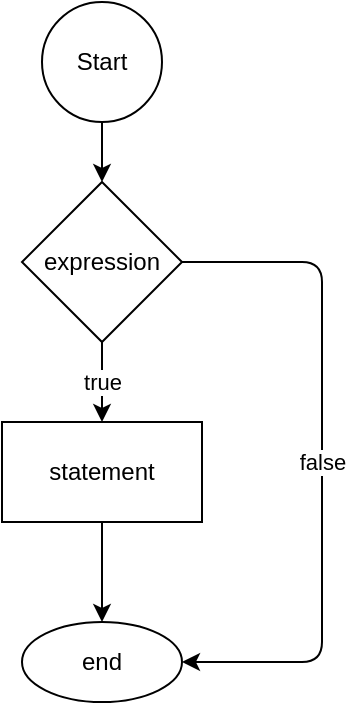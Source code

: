 <mxfile>
    <diagram id="6DKtO-sj3KLWgUuPWkP0" name="Page-1">
        <mxGraphModel dx="464" dy="530" grid="1" gridSize="10" guides="1" tooltips="1" connect="1" arrows="1" fold="1" page="1" pageScale="1" pageWidth="850" pageHeight="1100" math="0" shadow="0">
            <root>
                <mxCell id="0"/>
                <mxCell id="1" parent="0"/>
                <mxCell id="4" style="edgeStyle=none;html=1;exitX=0.5;exitY=1;exitDx=0;exitDy=0;entryX=0.5;entryY=0;entryDx=0;entryDy=0;" edge="1" parent="1" source="2" target="3">
                    <mxGeometry relative="1" as="geometry"/>
                </mxCell>
                <mxCell id="2" value="Start" style="ellipse;whiteSpace=wrap;html=1;aspect=fixed;" vertex="1" parent="1">
                    <mxGeometry x="60" y="20" width="60" height="60" as="geometry"/>
                </mxCell>
                <mxCell id="6" value="true" style="edgeStyle=none;html=1;exitX=0.5;exitY=1;exitDx=0;exitDy=0;entryX=0.5;entryY=0;entryDx=0;entryDy=0;" edge="1" parent="1" source="3" target="5">
                    <mxGeometry relative="1" as="geometry"/>
                </mxCell>
                <mxCell id="10" value="false" style="edgeStyle=none;html=1;entryX=1;entryY=0.5;entryDx=0;entryDy=0;" edge="1" parent="1" source="3" target="7">
                    <mxGeometry relative="1" as="geometry">
                        <Array as="points">
                            <mxPoint x="200" y="150"/>
                            <mxPoint x="200" y="350"/>
                        </Array>
                    </mxGeometry>
                </mxCell>
                <mxCell id="3" value="expression" style="rhombus;whiteSpace=wrap;html=1;" vertex="1" parent="1">
                    <mxGeometry x="50" y="110" width="80" height="80" as="geometry"/>
                </mxCell>
                <mxCell id="8" style="edgeStyle=none;html=1;exitX=0.5;exitY=1;exitDx=0;exitDy=0;entryX=0.5;entryY=0;entryDx=0;entryDy=0;" edge="1" parent="1" source="5" target="7">
                    <mxGeometry relative="1" as="geometry"/>
                </mxCell>
                <mxCell id="5" value="statement" style="rounded=0;whiteSpace=wrap;html=1;" vertex="1" parent="1">
                    <mxGeometry x="40" y="230" width="100" height="50" as="geometry"/>
                </mxCell>
                <mxCell id="7" value="end" style="ellipse;whiteSpace=wrap;html=1;" vertex="1" parent="1">
                    <mxGeometry x="50" y="330" width="80" height="40" as="geometry"/>
                </mxCell>
            </root>
        </mxGraphModel>
    </diagram>
</mxfile>